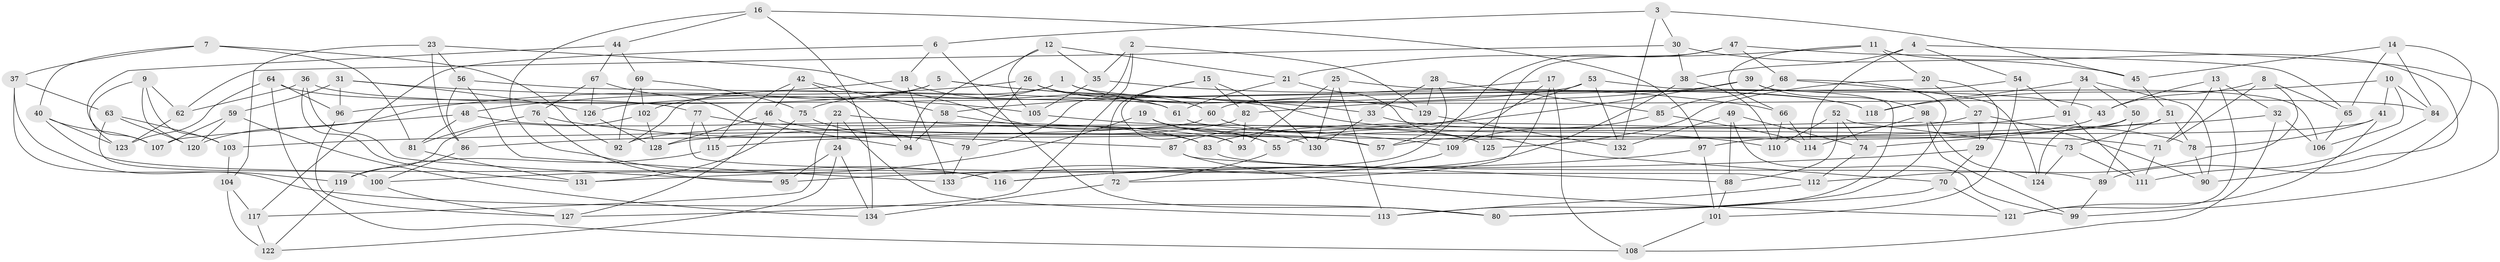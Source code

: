 // Generated by graph-tools (version 1.1) at 2025/11/02/27/25 16:11:43]
// undirected, 134 vertices, 268 edges
graph export_dot {
graph [start="1"]
  node [color=gray90,style=filled];
  1;
  2;
  3;
  4;
  5;
  6;
  7;
  8;
  9;
  10;
  11;
  12;
  13;
  14;
  15;
  16;
  17;
  18;
  19;
  20;
  21;
  22;
  23;
  24;
  25;
  26;
  27;
  28;
  29;
  30;
  31;
  32;
  33;
  34;
  35;
  36;
  37;
  38;
  39;
  40;
  41;
  42;
  43;
  44;
  45;
  46;
  47;
  48;
  49;
  50;
  51;
  52;
  53;
  54;
  55;
  56;
  57;
  58;
  59;
  60;
  61;
  62;
  63;
  64;
  65;
  66;
  67;
  68;
  69;
  70;
  71;
  72;
  73;
  74;
  75;
  76;
  77;
  78;
  79;
  80;
  81;
  82;
  83;
  84;
  85;
  86;
  87;
  88;
  89;
  90;
  91;
  92;
  93;
  94;
  95;
  96;
  97;
  98;
  99;
  100;
  101;
  102;
  103;
  104;
  105;
  106;
  107;
  108;
  109;
  110;
  111;
  112;
  113;
  114;
  115;
  116;
  117;
  118;
  119;
  120;
  121;
  122;
  123;
  124;
  125;
  126;
  127;
  128;
  129;
  130;
  131;
  132;
  133;
  134;
  1 -- 129;
  1 -- 92;
  1 -- 75;
  1 -- 84;
  2 -- 129;
  2 -- 35;
  2 -- 127;
  2 -- 79;
  3 -- 30;
  3 -- 6;
  3 -- 132;
  3 -- 45;
  4 -- 54;
  4 -- 99;
  4 -- 114;
  4 -- 38;
  5 -- 96;
  5 -- 110;
  5 -- 33;
  5 -- 102;
  6 -- 117;
  6 -- 18;
  6 -- 80;
  7 -- 81;
  7 -- 37;
  7 -- 40;
  7 -- 92;
  8 -- 112;
  8 -- 43;
  8 -- 71;
  8 -- 65;
  9 -- 103;
  9 -- 120;
  9 -- 123;
  9 -- 62;
  10 -- 118;
  10 -- 84;
  10 -- 106;
  10 -- 41;
  11 -- 21;
  11 -- 66;
  11 -- 20;
  11 -- 90;
  12 -- 35;
  12 -- 94;
  12 -- 21;
  12 -- 105;
  13 -- 43;
  13 -- 71;
  13 -- 32;
  13 -- 121;
  14 -- 45;
  14 -- 84;
  14 -- 65;
  14 -- 89;
  15 -- 82;
  15 -- 93;
  15 -- 72;
  15 -- 130;
  16 -- 116;
  16 -- 97;
  16 -- 44;
  16 -- 134;
  17 -- 108;
  17 -- 72;
  17 -- 58;
  17 -- 109;
  18 -- 133;
  18 -- 48;
  18 -- 61;
  19 -- 55;
  19 -- 57;
  19 -- 100;
  19 -- 130;
  20 -- 29;
  20 -- 125;
  20 -- 27;
  21 -- 70;
  21 -- 61;
  22 -- 117;
  22 -- 24;
  22 -- 113;
  22 -- 109;
  23 -- 104;
  23 -- 56;
  23 -- 55;
  23 -- 86;
  24 -- 134;
  24 -- 95;
  24 -- 122;
  25 -- 130;
  25 -- 113;
  25 -- 93;
  25 -- 118;
  26 -- 79;
  26 -- 120;
  26 -- 60;
  26 -- 118;
  27 -- 29;
  27 -- 83;
  27 -- 90;
  28 -- 85;
  28 -- 57;
  28 -- 129;
  28 -- 33;
  29 -- 95;
  29 -- 70;
  30 -- 38;
  30 -- 62;
  30 -- 45;
  31 -- 59;
  31 -- 105;
  31 -- 96;
  31 -- 126;
  32 -- 103;
  32 -- 108;
  32 -- 106;
  33 -- 78;
  33 -- 130;
  34 -- 91;
  34 -- 118;
  34 -- 50;
  34 -- 90;
  35 -- 105;
  35 -- 66;
  36 -- 95;
  36 -- 131;
  36 -- 43;
  36 -- 62;
  37 -- 63;
  37 -- 80;
  37 -- 119;
  38 -- 110;
  38 -- 116;
  39 -- 82;
  39 -- 106;
  39 -- 115;
  39 -- 98;
  40 -- 123;
  40 -- 107;
  40 -- 116;
  41 -- 78;
  41 -- 55;
  41 -- 121;
  42 -- 58;
  42 -- 46;
  42 -- 115;
  42 -- 94;
  43 -- 57;
  44 -- 67;
  44 -- 107;
  44 -- 69;
  45 -- 51;
  46 -- 127;
  46 -- 57;
  46 -- 128;
  47 -- 68;
  47 -- 65;
  47 -- 131;
  47 -- 125;
  48 -- 107;
  48 -- 81;
  48 -- 83;
  49 -- 132;
  49 -- 74;
  49 -- 88;
  49 -- 99;
  50 -- 97;
  50 -- 89;
  50 -- 124;
  51 -- 74;
  51 -- 73;
  51 -- 78;
  52 -- 110;
  52 -- 74;
  52 -- 73;
  52 -- 88;
  53 -- 126;
  53 -- 113;
  53 -- 87;
  53 -- 132;
  54 -- 60;
  54 -- 91;
  54 -- 101;
  55 -- 72;
  56 -- 61;
  56 -- 86;
  56 -- 133;
  58 -- 83;
  58 -- 94;
  59 -- 134;
  59 -- 107;
  59 -- 120;
  60 -- 125;
  60 -- 86;
  61 -- 71;
  62 -- 123;
  63 -- 120;
  63 -- 103;
  63 -- 100;
  64 -- 123;
  64 -- 108;
  64 -- 96;
  64 -- 77;
  65 -- 106;
  66 -- 110;
  66 -- 114;
  67 -- 126;
  67 -- 76;
  67 -- 94;
  68 -- 85;
  68 -- 124;
  68 -- 80;
  69 -- 92;
  69 -- 75;
  69 -- 102;
  70 -- 80;
  70 -- 121;
  71 -- 111;
  72 -- 134;
  73 -- 124;
  73 -- 111;
  74 -- 112;
  75 -- 79;
  75 -- 131;
  76 -- 81;
  76 -- 87;
  76 -- 95;
  77 -- 115;
  77 -- 112;
  77 -- 93;
  78 -- 90;
  79 -- 133;
  81 -- 131;
  82 -- 93;
  82 -- 92;
  83 -- 89;
  84 -- 111;
  85 -- 114;
  85 -- 109;
  86 -- 100;
  87 -- 121;
  87 -- 88;
  88 -- 101;
  89 -- 99;
  91 -- 128;
  91 -- 111;
  96 -- 127;
  97 -- 116;
  97 -- 101;
  98 -- 124;
  98 -- 114;
  98 -- 99;
  100 -- 127;
  101 -- 108;
  102 -- 128;
  102 -- 119;
  103 -- 104;
  104 -- 117;
  104 -- 122;
  105 -- 125;
  109 -- 133;
  112 -- 113;
  115 -- 119;
  117 -- 122;
  119 -- 122;
  126 -- 128;
  129 -- 132;
}
